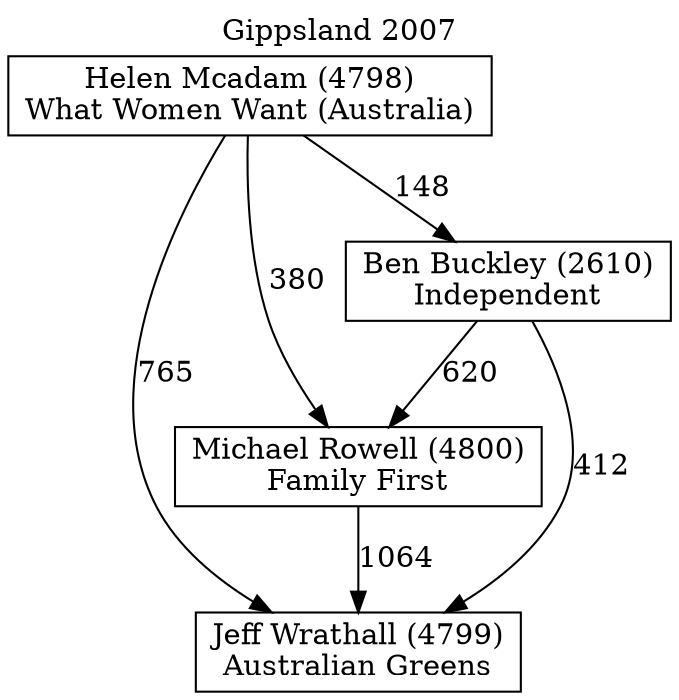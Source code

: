 // House preference flow
digraph "Jeff Wrathall (4799)_Gippsland_2007" {
	graph [label="Gippsland 2007" labelloc=t mclimit=10]
	node [shape=box]
	"Jeff Wrathall (4799)" [label="Jeff Wrathall (4799)
Australian Greens"]
	"Michael Rowell (4800)" [label="Michael Rowell (4800)
Family First"]
	"Ben Buckley (2610)" [label="Ben Buckley (2610)
Independent"]
	"Helen Mcadam (4798)" [label="Helen Mcadam (4798)
What Women Want (Australia)"]
	"Jeff Wrathall (4799)" [label="Jeff Wrathall (4799)
Australian Greens"]
	"Ben Buckley (2610)" [label="Ben Buckley (2610)
Independent"]
	"Helen Mcadam (4798)" [label="Helen Mcadam (4798)
What Women Want (Australia)"]
	"Jeff Wrathall (4799)" [label="Jeff Wrathall (4799)
Australian Greens"]
	"Helen Mcadam (4798)" [label="Helen Mcadam (4798)
What Women Want (Australia)"]
	"Helen Mcadam (4798)" [label="Helen Mcadam (4798)
What Women Want (Australia)"]
	"Ben Buckley (2610)" [label="Ben Buckley (2610)
Independent"]
	"Helen Mcadam (4798)" [label="Helen Mcadam (4798)
What Women Want (Australia)"]
	"Helen Mcadam (4798)" [label="Helen Mcadam (4798)
What Women Want (Australia)"]
	"Michael Rowell (4800)" [label="Michael Rowell (4800)
Family First"]
	"Ben Buckley (2610)" [label="Ben Buckley (2610)
Independent"]
	"Helen Mcadam (4798)" [label="Helen Mcadam (4798)
What Women Want (Australia)"]
	"Michael Rowell (4800)" [label="Michael Rowell (4800)
Family First"]
	"Helen Mcadam (4798)" [label="Helen Mcadam (4798)
What Women Want (Australia)"]
	"Helen Mcadam (4798)" [label="Helen Mcadam (4798)
What Women Want (Australia)"]
	"Ben Buckley (2610)" [label="Ben Buckley (2610)
Independent"]
	"Helen Mcadam (4798)" [label="Helen Mcadam (4798)
What Women Want (Australia)"]
	"Helen Mcadam (4798)" [label="Helen Mcadam (4798)
What Women Want (Australia)"]
	"Michael Rowell (4800)" -> "Jeff Wrathall (4799)" [label=1064]
	"Ben Buckley (2610)" -> "Michael Rowell (4800)" [label=620]
	"Helen Mcadam (4798)" -> "Ben Buckley (2610)" [label=148]
	"Ben Buckley (2610)" -> "Jeff Wrathall (4799)" [label=412]
	"Helen Mcadam (4798)" -> "Jeff Wrathall (4799)" [label=765]
	"Helen Mcadam (4798)" -> "Michael Rowell (4800)" [label=380]
}
